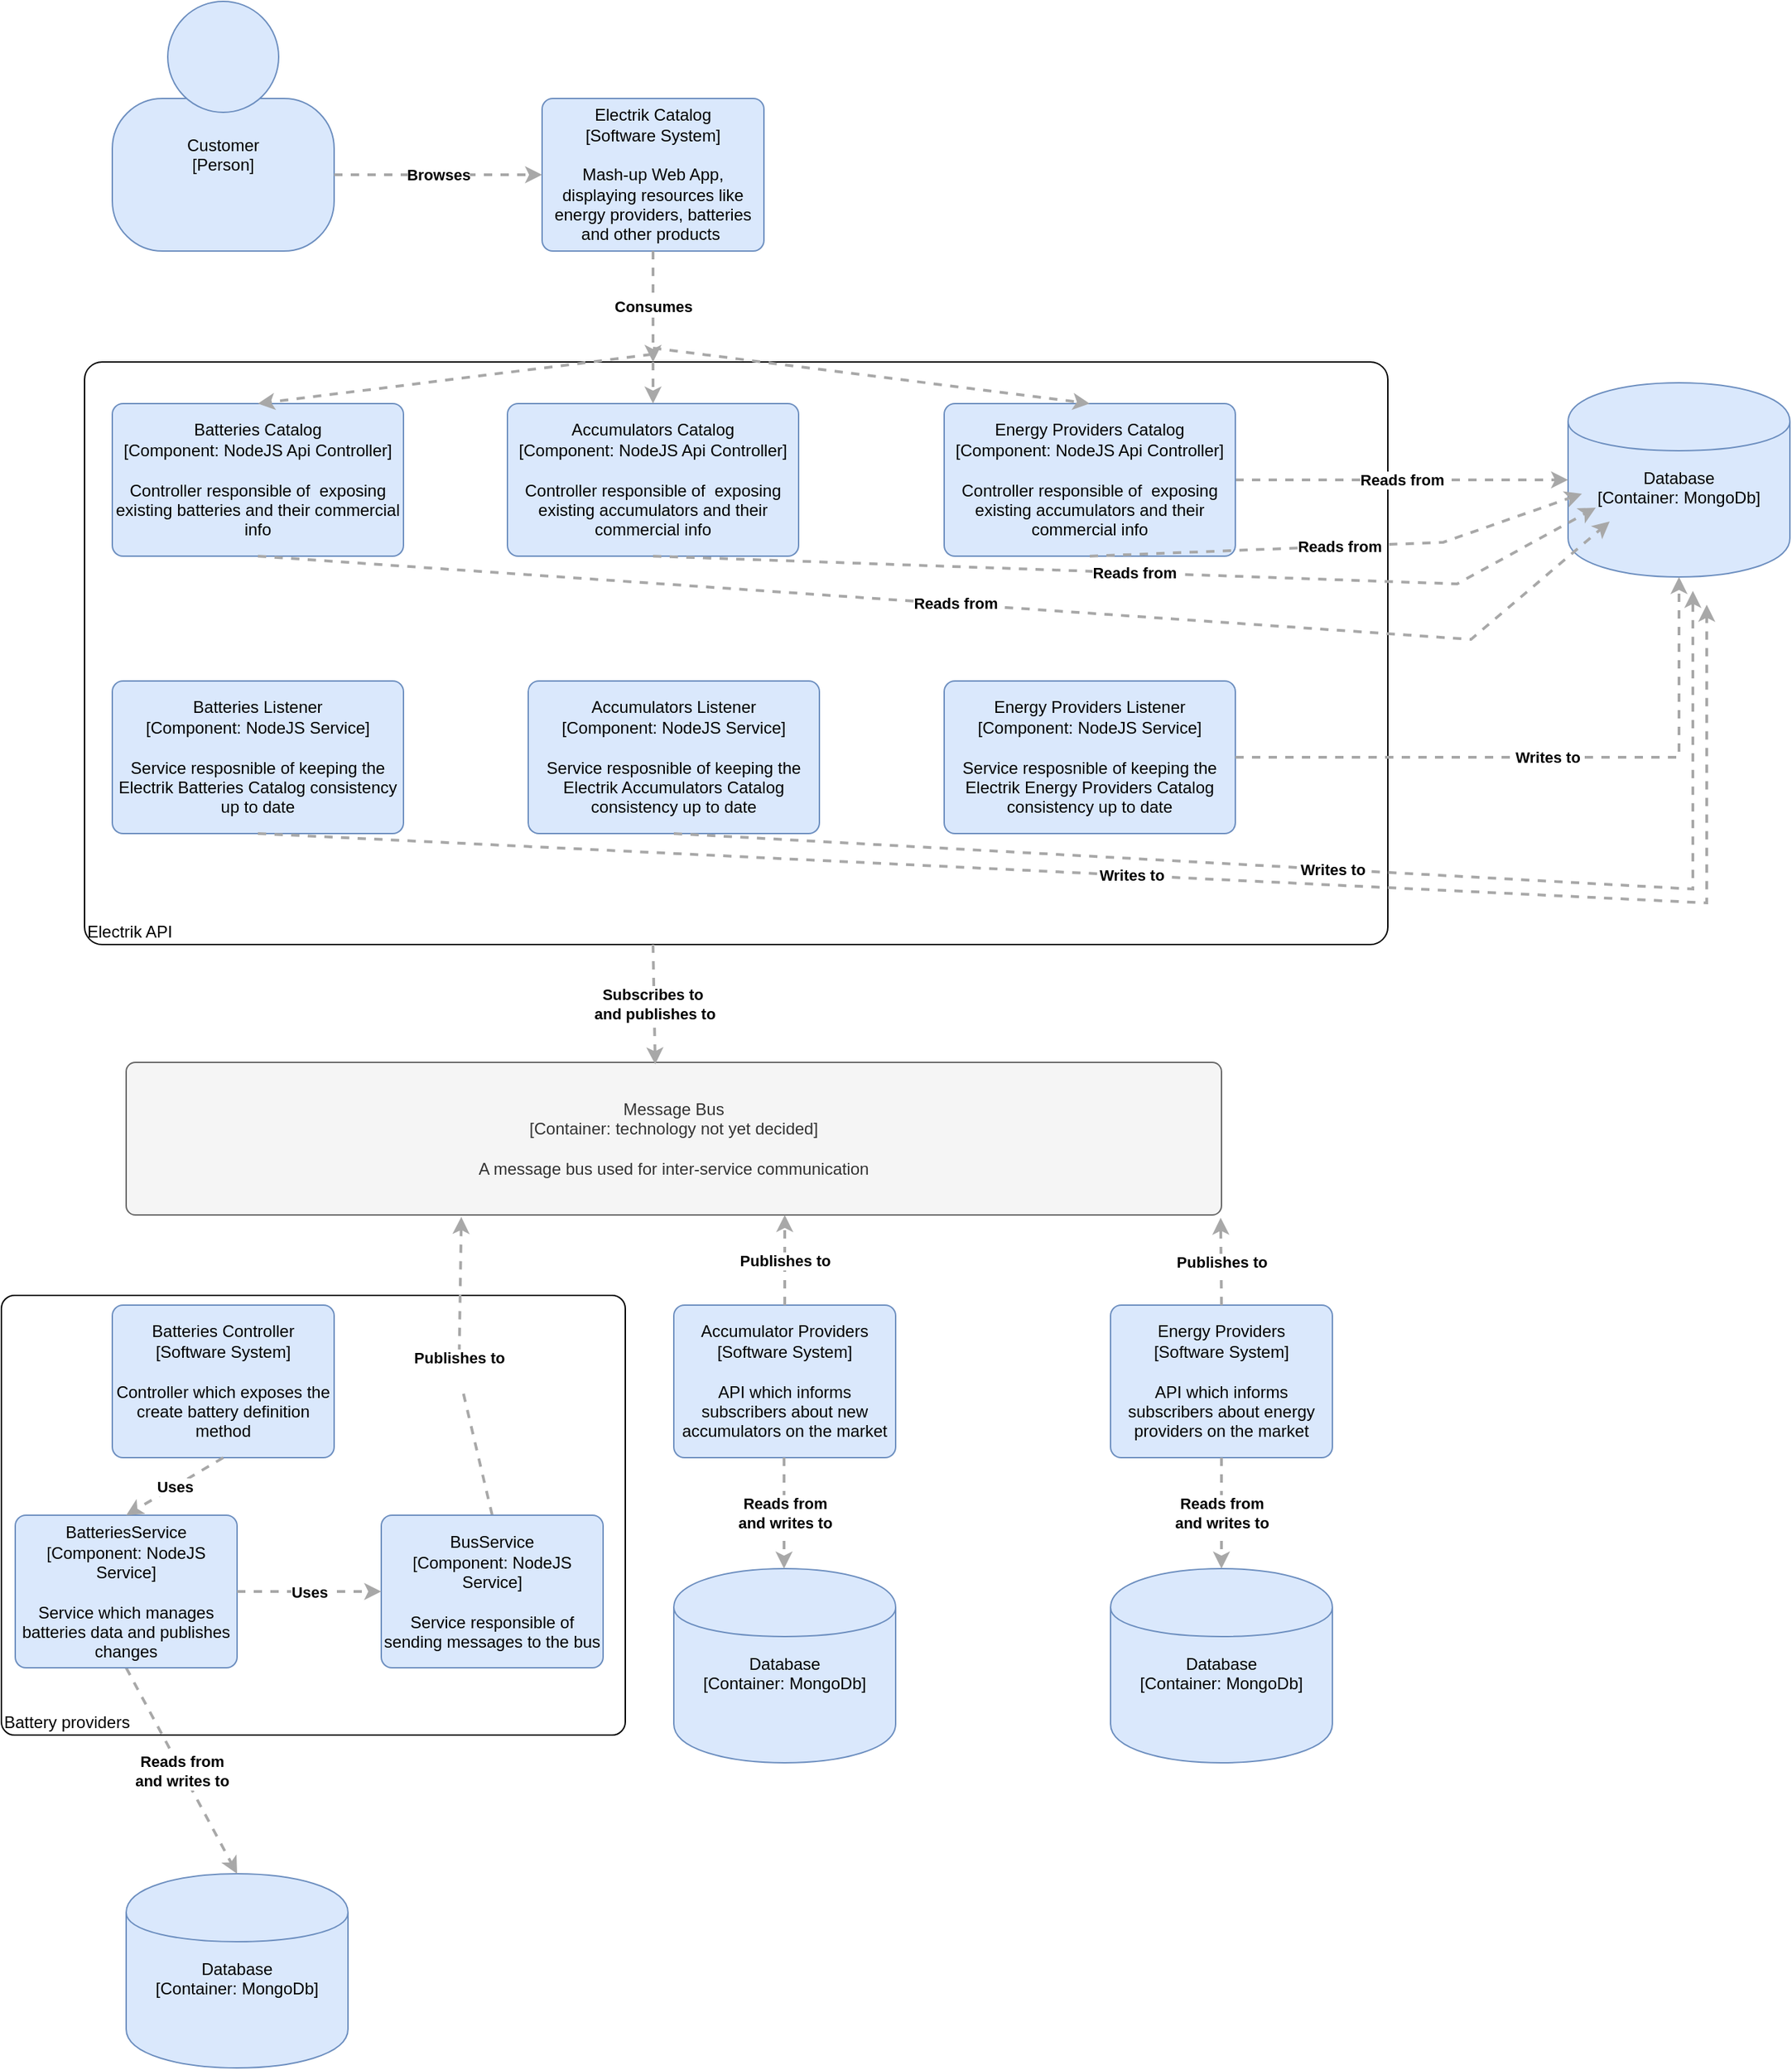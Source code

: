 <mxfile version="12.3.0" type="device" pages="1"><diagram id="S8GcmZD_nUN-m60PiGuX" name="Page-1"><mxGraphModel dx="2333" dy="1813" grid="1" gridSize="10" guides="1" tooltips="1" connect="1" arrows="1" fold="1" page="1" pageScale="1" pageWidth="850" pageHeight="1100" math="0" shadow="0"><root><mxCell id="0"/><mxCell id="1" parent="0"/><object label="&lt;div style=&quot;text-align: left&quot;&gt;Battery providers&lt;/div&gt;" placeholders="1" c4Name="name" c4Type="ExecutionEnvironment" c4Application="applicationAndVersion" id="nva36euREZDFfCbOD_T6-30"><mxCell style="rounded=1;whiteSpace=wrap;html=1;labelBackgroundColor=none;fillColor=#ffffff;fontColor=#000000;align=left;arcSize=3;strokeColor=#000000;verticalAlign=bottom;" vertex="1" parent="1"><mxGeometry x="-10" y="913" width="450" height="317" as="geometry"/><C4ExecutionEnvironment as="c4"/></mxCell></object><object label="&lt;div style=&quot;text-align: left&quot;&gt;Electrik API&lt;/div&gt;" placeholders="1" c4Name="name" c4Type="ExecutionEnvironment" c4Application="applicationAndVersion" id="nva36euREZDFfCbOD_T6-1"><mxCell style="rounded=1;whiteSpace=wrap;html=1;labelBackgroundColor=none;fillColor=#ffffff;fontColor=#000000;align=left;arcSize=3;strokeColor=#000000;verticalAlign=bottom;" vertex="1" parent="1"><mxGeometry x="50" y="240" width="940" height="420" as="geometry"/><C4ExecutionEnvironment as="c4"/></mxCell></object><mxCell id="EkHhZAnGjiriXYfSdIxr-1" value="" style="group;rounded=0;labelBackgroundColor=none;fillColor=none;fontColor=#000000;align=center;html=1;" parent="1" vertex="1" connectable="0"><mxGeometry x="70" y="-20" width="160" height="180" as="geometry"/><C4Person as="c4"/></mxCell><object label="Customer&lt;div&gt;[Person]&lt;/div&gt;&lt;div&gt;&lt;br&gt;&lt;/div&gt;&lt;div&gt;&lt;br&gt;&lt;/div&gt;" placeholders="1" c4Name="name" c4Type="body" c4Description="Beschreibung" id="EkHhZAnGjiriXYfSdIxr-2"><mxCell style="rounded=1;whiteSpace=wrap;html=1;labelBackgroundColor=none;fillColor=#dae8fc;fontColor=#000000;align=center;arcSize=33;strokeColor=#6c8ebf;" parent="EkHhZAnGjiriXYfSdIxr-1" vertex="1"><mxGeometry y="70" width="160" height="110" as="geometry"/><C4Person as="c4"/></mxCell></object><mxCell id="EkHhZAnGjiriXYfSdIxr-3" value="" style="ellipse;whiteSpace=wrap;html=1;aspect=fixed;rounded=0;labelBackgroundColor=none;fillColor=#dae8fc;fontSize=12;fontColor=#000000;align=center;strokeColor=#6c8ebf;" parent="EkHhZAnGjiriXYfSdIxr-1" vertex="1"><mxGeometry x="40" width="80" height="80" as="geometry"/><C4Person as="c4"/></mxCell><object label="Electrik Catalog&lt;div&gt;[Software System]&lt;/div&gt;&lt;div&gt;&lt;br&gt;&lt;/div&gt;&lt;div&gt;Mash-up Web App, displaying resources like energy providers, batteries and other products&amp;nbsp;&lt;/div&gt;" placeholders="1" c4Name="name" c4Type="SoftwareSystem" c4Description="Beschreibung" id="EkHhZAnGjiriXYfSdIxr-4"><mxCell style="rounded=1;whiteSpace=wrap;html=1;labelBackgroundColor=none;fillColor=#dae8fc;fontColor=#000000;align=center;arcSize=7;strokeColor=#6c8ebf;" parent="1" vertex="1"><mxGeometry x="380" y="50" width="160" height="110" as="geometry"/><C4SoftwareSystem as="c4"/></mxCell></object><object label="&lt;div style=&quot;text-align: left&quot;&gt;&lt;div style=&quot;text-align: center&quot;&gt;&lt;b&gt;Browses&lt;/b&gt;&lt;/div&gt;&lt;/div&gt;" c4Type="Relationship" c4Description="Beschreibung" c4Technology="technology" id="EkHhZAnGjiriXYfSdIxr-5"><mxCell style="edgeStyle=none;rounded=0;html=1;entryX=0;entryY=0.5;jettySize=auto;orthogonalLoop=1;strokeColor=#A8A8A8;strokeWidth=2;fontColor=#000000;jumpStyle=none;dashed=1;exitX=1;exitY=0.5;exitDx=0;exitDy=0;entryDx=0;entryDy=0;" parent="1" source="EkHhZAnGjiriXYfSdIxr-2" target="EkHhZAnGjiriXYfSdIxr-4" edge="1"><mxGeometry width="160" relative="1" as="geometry"><mxPoint x="250" y="230" as="sourcePoint"/><mxPoint x="410" y="230" as="targetPoint"/></mxGeometry><C4Relationship as="c4"/></mxCell></object><object label="&lt;div style=&quot;text-align: left&quot;&gt;&lt;div style=&quot;text-align: center&quot;&gt;&lt;b&gt;Consumes&lt;/b&gt;&lt;/div&gt;&lt;/div&gt;" c4Type="Relationship" c4Description="Beschreibung" c4Technology="technology" id="EkHhZAnGjiriXYfSdIxr-7"><mxCell style="edgeStyle=none;rounded=0;html=1;entryX=0.5;entryY=0;jettySize=auto;orthogonalLoop=1;strokeColor=#A8A8A8;strokeWidth=2;fontColor=#000000;jumpStyle=none;dashed=1;exitX=0.5;exitY=1;exitDx=0;exitDy=0;entryDx=0;entryDy=0;" parent="1" source="EkHhZAnGjiriXYfSdIxr-4" edge="1"><mxGeometry width="160" relative="1" as="geometry"><mxPoint x="500" y="190" as="sourcePoint"/><mxPoint x="460" y="240" as="targetPoint"/></mxGeometry><C4Relationship as="c4"/></mxCell></object><object label="&lt;span&gt;Database&lt;/span&gt;&lt;div&gt;[Container:&amp;nbsp;MongoDb]&lt;/div&gt;&lt;div&gt;&lt;br&gt;&lt;/div&gt;&lt;div&gt;&lt;br&gt;&lt;/div&gt;" placeholders="1" c4Type="Database" c4Technology="technology" c4Description="Beschreibung" id="EkHhZAnGjiriXYfSdIxr-8"><mxCell style="shape=cylinder;whiteSpace=wrap;html=1;boundedLbl=1;rounded=0;labelBackgroundColor=none;fillColor=#dae8fc;fontSize=12;fontColor=#000000;align=center;strokeColor=#6c8ebf;" parent="1" vertex="1"><mxGeometry x="1120" y="255" width="160" height="140" as="geometry"/><C4Database as="c4"/></mxCell></object><object label="&lt;div style=&quot;text-align: left&quot;&gt;&lt;div style=&quot;text-align: center&quot;&gt;&lt;b&gt;Reads from&lt;/b&gt;&lt;/div&gt;&lt;/div&gt;" c4Type="Relationship" c4Description="Beschreibung" c4Technology="technology" id="EkHhZAnGjiriXYfSdIxr-9"><mxCell style="edgeStyle=none;rounded=0;html=1;entryX=0;entryY=0.5;jettySize=auto;orthogonalLoop=1;strokeColor=#A8A8A8;strokeWidth=2;fontColor=#000000;jumpStyle=none;dashed=1;entryDx=0;entryDy=0;exitX=1;exitY=0.5;exitDx=0;exitDy=0;" parent="1" source="nva36euREZDFfCbOD_T6-7" target="EkHhZAnGjiriXYfSdIxr-8" edge="1"><mxGeometry width="160" relative="1" as="geometry"><mxPoint x="990" y="360" as="sourcePoint"/><mxPoint x="380" y="520" as="targetPoint"/></mxGeometry><C4Relationship as="c4"/></mxCell></object><object label="&lt;span&gt;Message Bus&lt;/span&gt;&lt;div&gt;[Container:&amp;nbsp;&lt;span&gt;technology not yet decided&lt;/span&gt;&lt;span&gt;]&lt;/span&gt;&lt;/div&gt;&lt;div&gt;&lt;br&gt;&lt;/div&gt;&lt;div&gt;A message bus used for inter-service communication&lt;/div&gt;" placeholders="1" c4Name="name" c4Type="Container" c4Technology="technology" c4Description="Beschreibung" id="EkHhZAnGjiriXYfSdIxr-10"><mxCell style="rounded=1;whiteSpace=wrap;html=1;labelBackgroundColor=none;fillColor=#f5f5f5;fontColor=#333333;align=center;arcSize=6;strokeColor=#666666;" parent="1" vertex="1"><mxGeometry x="80" y="745" width="790" height="110" as="geometry"/><C4Container as="c4"/></mxCell></object><object label="&lt;div style=&quot;text-align: left&quot;&gt;&lt;div style=&quot;text-align: center&quot;&gt;&lt;b&gt;Subscribes to&amp;nbsp;&lt;/b&gt;&lt;/div&gt;&lt;div style=&quot;text-align: center&quot;&gt;&lt;b&gt;and publishes to&lt;/b&gt;&lt;/div&gt;&lt;/div&gt;" c4Type="Relationship" c4Description="Beschreibung" c4Technology="technology" id="EkHhZAnGjiriXYfSdIxr-11"><mxCell style="edgeStyle=none;rounded=0;html=1;entryX=0.483;entryY=0.013;jettySize=auto;orthogonalLoop=1;strokeColor=#A8A8A8;strokeWidth=2;fontColor=#000000;jumpStyle=none;dashed=1;exitX=0.5;exitY=1;exitDx=0;exitDy=0;entryDx=0;entryDy=0;entryPerimeter=0;" parent="1" target="EkHhZAnGjiriXYfSdIxr-10" edge="1"><mxGeometry width="160" relative="1" as="geometry"><mxPoint x="460" y="660" as="sourcePoint"/><mxPoint x="230" y="860" as="targetPoint"/></mxGeometry><C4Relationship as="c4"/></mxCell></object><object label="Batteries Controller&lt;div&gt;[Software System]&lt;/div&gt;&lt;div&gt;&lt;br&gt;&lt;/div&gt;&lt;div&gt;Controller which exposes the create battery definition method&lt;/div&gt;" placeholders="1" c4Name="name" c4Type="SoftwareSystem" c4Description="Beschreibung" id="EkHhZAnGjiriXYfSdIxr-12"><mxCell style="rounded=1;whiteSpace=wrap;html=1;labelBackgroundColor=none;fillColor=#dae8fc;fontColor=#000000;align=center;arcSize=7;strokeColor=#6c8ebf;" parent="1" vertex="1"><mxGeometry x="70" y="920" width="160" height="110" as="geometry"/><C4SoftwareSystem as="c4"/></mxCell></object><object label="&lt;div style=&quot;text-align: left&quot;&gt;&lt;div style=&quot;text-align: center&quot;&gt;&lt;b&gt;Publishes to&lt;/b&gt;&lt;/div&gt;&lt;div style=&quot;text-align: center&quot;&gt;&lt;b&gt;&lt;br&gt;&lt;/b&gt;&lt;/div&gt;&lt;/div&gt;" c4Type="Relationship" c4Description="Beschreibung" c4Technology="technology" id="EkHhZAnGjiriXYfSdIxr-13"><mxCell style="edgeStyle=none;rounded=0;html=1;entryX=0.306;entryY=1.013;jettySize=auto;orthogonalLoop=1;strokeColor=#A8A8A8;strokeWidth=2;fontColor=#000000;jumpStyle=none;dashed=1;entryDx=0;entryDy=0;exitX=0.5;exitY=0;exitDx=0;exitDy=0;entryPerimeter=0;" parent="1" source="nva36euREZDFfCbOD_T6-32" target="EkHhZAnGjiriXYfSdIxr-10" edge="1"><mxGeometry width="160" relative="1" as="geometry"><mxPoint x="70" y="1050" as="sourcePoint"/><mxPoint x="230" y="1050" as="targetPoint"/><Array as="points"><mxPoint x="320" y="970"/></Array></mxGeometry><C4Relationship as="c4"/></mxCell></object><object label="Accumulator Providers&lt;div&gt;[Software System]&lt;/div&gt;&lt;div&gt;&lt;br&gt;&lt;/div&gt;&lt;div&gt;API which informs subscribers about new accumulators on the market&lt;br&gt;&lt;/div&gt;" placeholders="1" c4Name="name" c4Type="SoftwareSystem" c4Description="Beschreibung" id="EkHhZAnGjiriXYfSdIxr-14"><mxCell style="rounded=1;whiteSpace=wrap;html=1;labelBackgroundColor=none;fillColor=#dae8fc;fontColor=#000000;align=center;arcSize=7;strokeColor=#6c8ebf;" parent="1" vertex="1"><mxGeometry x="475" y="920" width="160" height="110" as="geometry"/><C4SoftwareSystem as="c4"/></mxCell></object><object label="Energy Providers&lt;div&gt;[Software System]&lt;/div&gt;&lt;div&gt;&lt;br&gt;&lt;/div&gt;&lt;div&gt;API which informs subscribers about energy providers on the market&lt;br&gt;&lt;/div&gt;" placeholders="1" c4Name="name" c4Type="SoftwareSystem" c4Description="Beschreibung" id="EkHhZAnGjiriXYfSdIxr-15"><mxCell style="rounded=1;whiteSpace=wrap;html=1;labelBackgroundColor=none;fillColor=#dae8fc;fontColor=#000000;align=center;arcSize=7;strokeColor=#6c8ebf;" parent="1" vertex="1"><mxGeometry x="790" y="920" width="160" height="110" as="geometry"/><C4SoftwareSystem as="c4"/></mxCell></object><object label="&lt;div style=&quot;text-align: left&quot;&gt;&lt;div style=&quot;text-align: center&quot;&gt;&lt;b&gt;Publishes to&lt;/b&gt;&lt;/div&gt;&lt;/div&gt;" c4Type="Relationship" c4Description="Beschreibung" c4Technology="technology" id="EkHhZAnGjiriXYfSdIxr-17"><mxCell style="edgeStyle=none;rounded=0;html=1;entryX=0.5;entryY=1;jettySize=auto;orthogonalLoop=1;strokeColor=#A8A8A8;strokeWidth=2;fontColor=#000000;jumpStyle=none;dashed=1;exitX=0.5;exitY=0;exitDx=0;exitDy=0;entryDx=0;entryDy=0;" parent="1" source="EkHhZAnGjiriXYfSdIxr-14" edge="1"><mxGeometry width="160" relative="1" as="geometry"><mxPoint x="150" y="1140" as="sourcePoint"/><mxPoint x="555" y="855" as="targetPoint"/></mxGeometry><C4Relationship as="c4"/></mxCell></object><object label="&lt;div style=&quot;text-align: left&quot;&gt;&lt;div style=&quot;text-align: center&quot;&gt;&lt;b&gt;Publishes to&lt;/b&gt;&lt;/div&gt;&lt;/div&gt;" c4Type="Relationship" c4Description="Beschreibung" c4Technology="technology" id="EkHhZAnGjiriXYfSdIxr-18"><mxCell style="edgeStyle=none;rounded=0;html=1;entryX=0.898;entryY=1.018;jettySize=auto;orthogonalLoop=1;strokeColor=#A8A8A8;strokeWidth=2;fontColor=#000000;jumpStyle=none;dashed=1;exitX=0.5;exitY=0;exitDx=0;exitDy=0;entryDx=0;entryDy=0;entryPerimeter=0;" parent="1" source="EkHhZAnGjiriXYfSdIxr-15" edge="1"><mxGeometry width="160" relative="1" as="geometry"><mxPoint x="150" y="1140" as="sourcePoint"/><mxPoint x="869.42" y="856.98" as="targetPoint"/></mxGeometry><C4Relationship as="c4"/></mxCell></object><object label="&lt;span&gt;Database&lt;/span&gt;&lt;div&gt;[Container:&amp;nbsp;MongoDb]&lt;/div&gt;&lt;div&gt;&lt;br&gt;&lt;/div&gt;&lt;div&gt;&lt;br&gt;&lt;/div&gt;" placeholders="1" c4Type="Database" c4Technology="technology" c4Description="Beschreibung" id="EkHhZAnGjiriXYfSdIxr-19"><mxCell style="shape=cylinder;whiteSpace=wrap;html=1;boundedLbl=1;rounded=0;labelBackgroundColor=none;fillColor=#dae8fc;fontSize=12;fontColor=#000000;align=center;strokeColor=#6c8ebf;" parent="1" vertex="1"><mxGeometry x="80" y="1330" width="160" height="140" as="geometry"/><C4Database as="c4"/></mxCell></object><object label="&lt;span&gt;Database&lt;/span&gt;&lt;div&gt;[Container:&amp;nbsp;MongoDb]&lt;/div&gt;&lt;div&gt;&lt;br&gt;&lt;/div&gt;&lt;div&gt;&lt;br&gt;&lt;/div&gt;" placeholders="1" c4Type="Database" c4Technology="technology" c4Description="Beschreibung" id="EkHhZAnGjiriXYfSdIxr-20"><mxCell style="shape=cylinder;whiteSpace=wrap;html=1;boundedLbl=1;rounded=0;labelBackgroundColor=none;fillColor=#dae8fc;fontSize=12;fontColor=#000000;align=center;strokeColor=#6c8ebf;" parent="1" vertex="1"><mxGeometry x="475" y="1110" width="160" height="140" as="geometry"/><C4Database as="c4"/></mxCell></object><object label="&lt;span&gt;Database&lt;/span&gt;&lt;div&gt;[Container:&amp;nbsp;MongoDb]&lt;/div&gt;&lt;div&gt;&lt;br&gt;&lt;/div&gt;&lt;div&gt;&lt;br&gt;&lt;/div&gt;" placeholders="1" c4Type="Database" c4Technology="technology" c4Description="Beschreibung" id="EkHhZAnGjiriXYfSdIxr-21"><mxCell style="shape=cylinder;whiteSpace=wrap;html=1;boundedLbl=1;rounded=0;labelBackgroundColor=none;fillColor=#dae8fc;fontSize=12;fontColor=#000000;align=center;strokeColor=#6c8ebf;" parent="1" vertex="1"><mxGeometry x="790" y="1110" width="160" height="140" as="geometry"/><C4Database as="c4"/></mxCell></object><object label="&lt;div style=&quot;text-align: left&quot;&gt;&lt;div style=&quot;text-align: center&quot;&gt;&lt;b&gt;Reads from&lt;/b&gt;&lt;/div&gt;&lt;div style=&quot;text-align: center&quot;&gt;&lt;b&gt;and writes to&lt;/b&gt;&lt;/div&gt;&lt;/div&gt;" c4Type="Relationship" c4Description="Beschreibung" c4Technology="technology" id="EkHhZAnGjiriXYfSdIxr-22"><mxCell style="edgeStyle=none;rounded=0;html=1;entryX=0.5;entryY=0;jettySize=auto;orthogonalLoop=1;strokeColor=#A8A8A8;strokeWidth=2;fontColor=#000000;jumpStyle=none;dashed=1;exitX=0.5;exitY=1;exitDx=0;exitDy=0;entryDx=0;entryDy=0;" parent="1" source="nva36euREZDFfCbOD_T6-31" target="EkHhZAnGjiriXYfSdIxr-19" edge="1"><mxGeometry width="160" relative="1" as="geometry"><mxPoint x="160" y="1250" as="sourcePoint"/><mxPoint x="230" y="1470" as="targetPoint"/></mxGeometry><C4Relationship as="c4"/></mxCell></object><object label="&lt;div style=&quot;text-align: left&quot;&gt;&lt;div style=&quot;text-align: center&quot;&gt;&lt;b&gt;Reads from&lt;/b&gt;&lt;/div&gt;&lt;div style=&quot;text-align: center&quot;&gt;&lt;b&gt;and writes to&lt;/b&gt;&lt;/div&gt;&lt;/div&gt;" c4Type="Relationship" c4Description="Beschreibung" c4Technology="technology" id="EkHhZAnGjiriXYfSdIxr-23"><mxCell style="edgeStyle=none;rounded=0;html=1;entryX=0.5;entryY=0;jettySize=auto;orthogonalLoop=1;strokeColor=#A8A8A8;strokeWidth=2;fontColor=#000000;jumpStyle=none;dashed=1;exitX=0.5;exitY=1;exitDx=0;exitDy=0;entryDx=0;entryDy=0;" parent="1" edge="1"><mxGeometry width="160" relative="1" as="geometry"><mxPoint x="554.5" y="1030" as="sourcePoint"/><mxPoint x="554.5" y="1110" as="targetPoint"/></mxGeometry><C4Relationship as="c4"/></mxCell></object><object label="&lt;div style=&quot;text-align: left&quot;&gt;&lt;div style=&quot;text-align: center&quot;&gt;&lt;b&gt;Reads from&lt;/b&gt;&lt;/div&gt;&lt;div style=&quot;text-align: center&quot;&gt;&lt;b&gt;and writes to&lt;/b&gt;&lt;/div&gt;&lt;/div&gt;" c4Type="Relationship" c4Description="Beschreibung" c4Technology="technology" id="EkHhZAnGjiriXYfSdIxr-24"><mxCell style="edgeStyle=none;rounded=0;html=1;entryX=0.5;entryY=0;jettySize=auto;orthogonalLoop=1;strokeColor=#A8A8A8;strokeWidth=2;fontColor=#000000;jumpStyle=none;dashed=1;exitX=0.5;exitY=1;exitDx=0;exitDy=0;entryDx=0;entryDy=0;" parent="1" source="EkHhZAnGjiriXYfSdIxr-15" target="EkHhZAnGjiriXYfSdIxr-21" edge="1"><mxGeometry width="160" relative="1" as="geometry"><mxPoint x="260" y="1050" as="sourcePoint"/><mxPoint x="260" y="1130" as="targetPoint"/></mxGeometry><C4Relationship as="c4"/></mxCell></object><object label="&lt;span&gt;Batteries Catalog&lt;/span&gt;&lt;div&gt;[Component:&amp;nbsp;&lt;span&gt;NodeJS Api Controller&lt;/span&gt;&lt;span&gt;]&lt;/span&gt;&lt;/div&gt;&lt;div&gt;&lt;br&gt;&lt;/div&gt;&lt;div&gt;Controller responsible of&amp;nbsp; exposing existing batteries and their commercial info&lt;/div&gt;" placeholders="1" c4Name="name" c4Type="Component" c4Technology="technology" c4Description="Beschreibung" id="nva36euREZDFfCbOD_T6-2"><mxCell style="rounded=1;whiteSpace=wrap;html=1;labelBackgroundColor=none;fillColor=#dae8fc;fontColor=#000000;align=center;arcSize=7;strokeColor=#6c8ebf;" vertex="1" parent="1"><mxGeometry x="70" y="270" width="210" height="110" as="geometry"/><C4Component as="c4"/></mxCell></object><object label="&lt;span&gt;Accumulators Catalog&lt;/span&gt;&lt;div&gt;[Component:&amp;nbsp;&lt;span&gt;NodeJS Api Controller&lt;/span&gt;&lt;span&gt;]&lt;/span&gt;&lt;/div&gt;&lt;div&gt;&lt;br&gt;&lt;/div&gt;&lt;div&gt;Controller responsible of&amp;nbsp; exposing existing accumulators and their commercial info&lt;/div&gt;" placeholders="1" c4Name="name" c4Type="Component" c4Technology="technology" c4Description="Beschreibung" id="nva36euREZDFfCbOD_T6-3"><mxCell style="rounded=1;whiteSpace=wrap;html=1;labelBackgroundColor=none;fillColor=#dae8fc;fontColor=#000000;align=center;arcSize=7;strokeColor=#6c8ebf;" vertex="1" parent="1"><mxGeometry x="355" y="270" width="210" height="110" as="geometry"/><C4Component as="c4"/></mxCell></object><object label="&lt;span&gt;Energy Providers Catalog&lt;/span&gt;&lt;div&gt;[Component:&amp;nbsp;&lt;span&gt;NodeJS Api Controller&lt;/span&gt;&lt;span&gt;]&lt;/span&gt;&lt;/div&gt;&lt;div&gt;&lt;br&gt;&lt;/div&gt;&lt;div&gt;Controller responsible of&amp;nbsp; exposing existing accumulators and their commercial info&lt;/div&gt;" placeholders="1" c4Name="name" c4Type="Component" c4Technology="technology" c4Description="Beschreibung" id="nva36euREZDFfCbOD_T6-7"><mxCell style="rounded=1;whiteSpace=wrap;html=1;labelBackgroundColor=none;fillColor=#dae8fc;fontColor=#000000;align=center;arcSize=7;strokeColor=#6c8ebf;" vertex="1" parent="1"><mxGeometry x="670" y="270" width="210" height="110" as="geometry"/><C4Component as="c4"/></mxCell></object><object label="&lt;span&gt;Batteries Listener&lt;/span&gt;&lt;div&gt;[Component:&amp;nbsp;&lt;span&gt;NodeJS Service&lt;/span&gt;&lt;span&gt;]&lt;/span&gt;&lt;/div&gt;&lt;div&gt;&lt;br&gt;&lt;/div&gt;&lt;div&gt;Service resposnible of keeping the Electrik Batteries Catalog consistency up to date&lt;/div&gt;" placeholders="1" c4Name="name" c4Type="Component" c4Technology="technology" c4Description="Beschreibung" id="nva36euREZDFfCbOD_T6-9"><mxCell style="rounded=1;whiteSpace=wrap;html=1;labelBackgroundColor=none;fillColor=#dae8fc;fontColor=#000000;align=center;arcSize=7;strokeColor=#6c8ebf;" vertex="1" parent="1"><mxGeometry x="70" y="470" width="210" height="110" as="geometry"/><C4Component as="c4"/></mxCell></object><object label="&lt;span&gt;Accumulators Listener&lt;/span&gt;&lt;div&gt;[Component:&amp;nbsp;&lt;span&gt;NodeJS Service&lt;/span&gt;&lt;span&gt;]&lt;/span&gt;&lt;/div&gt;&lt;div&gt;&lt;br&gt;&lt;/div&gt;&lt;div&gt;Service resposnible of keeping the Electrik Accumulators Catalog consistency up to date&lt;/div&gt;" placeholders="1" c4Name="name" c4Type="Component" c4Technology="technology" c4Description="Beschreibung" id="nva36euREZDFfCbOD_T6-14"><mxCell style="rounded=1;whiteSpace=wrap;html=1;labelBackgroundColor=none;fillColor=#dae8fc;fontColor=#000000;align=center;arcSize=7;strokeColor=#6c8ebf;" vertex="1" parent="1"><mxGeometry x="370" y="470" width="210" height="110" as="geometry"/><C4Component as="c4"/></mxCell></object><object label="&lt;span&gt;Energy Providers Listener&lt;/span&gt;&lt;div&gt;[Component:&amp;nbsp;&lt;span&gt;NodeJS Service&lt;/span&gt;&lt;span&gt;]&lt;/span&gt;&lt;/div&gt;&lt;div&gt;&lt;br&gt;&lt;/div&gt;&lt;div&gt;Service resposnible of keeping the Electrik Energy Providers Catalog consistency up to date&lt;/div&gt;" placeholders="1" c4Name="name" c4Type="Component" c4Technology="technology" c4Description="Beschreibung" id="nva36euREZDFfCbOD_T6-16"><mxCell style="rounded=1;whiteSpace=wrap;html=1;labelBackgroundColor=none;fillColor=#dae8fc;fontColor=#000000;align=center;arcSize=7;strokeColor=#6c8ebf;" vertex="1" parent="1"><mxGeometry x="670" y="470" width="210" height="110" as="geometry"/><C4Component as="c4"/></mxCell></object><object label="&lt;div style=&quot;text-align: left&quot;&gt;&lt;div style=&quot;text-align: center&quot;&gt;&lt;b&gt;Writes to&lt;/b&gt;&lt;/div&gt;&lt;/div&gt;" c4Type="Relationship" c4Description="Beschreibung" c4Technology="technology" id="nva36euREZDFfCbOD_T6-17"><mxCell style="edgeStyle=none;rounded=0;html=1;jettySize=auto;orthogonalLoop=1;strokeColor=#A8A8A8;strokeWidth=2;fontColor=#000000;jumpStyle=none;dashed=1;exitX=1;exitY=0.5;exitDx=0;exitDy=0;entryX=0.5;entryY=1;entryDx=0;entryDy=0;" edge="1" parent="1" source="nva36euREZDFfCbOD_T6-16" target="EkHhZAnGjiriXYfSdIxr-8"><mxGeometry width="160" relative="1" as="geometry"><mxPoint x="1010" y="550" as="sourcePoint"/><mxPoint x="1200" y="525" as="targetPoint"/><Array as="points"><mxPoint x="1200" y="525"/></Array></mxGeometry><C4Relationship as="c4"/></mxCell></object><object label="&lt;div style=&quot;text-align: left&quot;&gt;&lt;div style=&quot;text-align: center&quot;&gt;&lt;br&gt;&lt;/div&gt;&lt;/div&gt;" c4Type="Relationship" c4Description="Beschreibung" c4Technology="technology" id="nva36euREZDFfCbOD_T6-18"><mxCell style="edgeStyle=none;rounded=0;html=1;jettySize=auto;orthogonalLoop=1;strokeColor=#A8A8A8;strokeWidth=2;fontColor=#000000;jumpStyle=none;dashed=1;exitX=0.435;exitY=-0.013;exitDx=0;exitDy=0;exitPerimeter=0;entryX=0.5;entryY=0;entryDx=0;entryDy=0;" edge="1" parent="1" source="nva36euREZDFfCbOD_T6-1" target="nva36euREZDFfCbOD_T6-2"><mxGeometry width="160" relative="1" as="geometry"><mxPoint x="50" y="1270" as="sourcePoint"/><mxPoint x="200" y="210" as="targetPoint"/></mxGeometry><C4Relationship as="c4"/></mxCell></object><object label="&lt;div style=&quot;text-align: left&quot;&gt;&lt;div style=&quot;text-align: center&quot;&gt;&lt;br&gt;&lt;/div&gt;&lt;/div&gt;" c4Type="Relationship" c4Description="Beschreibung" c4Technology="technology" id="nva36euREZDFfCbOD_T6-19"><mxCell style="edgeStyle=none;rounded=0;html=1;jettySize=auto;orthogonalLoop=1;strokeColor=#A8A8A8;strokeWidth=2;fontColor=#000000;jumpStyle=none;dashed=1;" edge="1" parent="1" target="nva36euREZDFfCbOD_T6-3"><mxGeometry width="160" relative="1" as="geometry"><mxPoint x="460" y="240" as="sourcePoint"/><mxPoint x="185" y="280" as="targetPoint"/></mxGeometry><C4Relationship as="c4"/></mxCell></object><object label="&lt;div style=&quot;text-align: left&quot;&gt;&lt;div style=&quot;text-align: center&quot;&gt;&lt;br&gt;&lt;/div&gt;&lt;/div&gt;" c4Type="Relationship" c4Description="Beschreibung" c4Technology="technology" id="nva36euREZDFfCbOD_T6-20"><mxCell style="edgeStyle=none;rounded=0;html=1;jettySize=auto;orthogonalLoop=1;strokeColor=#A8A8A8;strokeWidth=2;fontColor=#000000;jumpStyle=none;dashed=1;entryX=0.5;entryY=0;entryDx=0;entryDy=0;" edge="1" parent="1" target="nva36euREZDFfCbOD_T6-7"><mxGeometry width="160" relative="1" as="geometry"><mxPoint x="460" y="230" as="sourcePoint"/><mxPoint x="470" y="280" as="targetPoint"/></mxGeometry><C4Relationship as="c4"/></mxCell></object><object label="&lt;div style=&quot;text-align: left&quot;&gt;&lt;div style=&quot;text-align: center&quot;&gt;&lt;b&gt;Reads from&lt;/b&gt;&lt;/div&gt;&lt;/div&gt;" c4Type="Relationship" c4Description="Beschreibung" c4Technology="technology" id="nva36euREZDFfCbOD_T6-21"><mxCell style="edgeStyle=none;rounded=0;html=1;entryX=0;entryY=0.5;jettySize=auto;orthogonalLoop=1;strokeColor=#A8A8A8;strokeWidth=2;fontColor=#000000;jumpStyle=none;dashed=1;entryDx=0;entryDy=0;exitX=0.5;exitY=1;exitDx=0;exitDy=0;" edge="1" parent="1" source="nva36euREZDFfCbOD_T6-7"><mxGeometry width="160" relative="1" as="geometry"><mxPoint x="890" y="335" as="sourcePoint"/><mxPoint x="1130" y="335" as="targetPoint"/><Array as="points"><mxPoint x="1030" y="370"/></Array></mxGeometry><C4Relationship as="c4"/></mxCell></object><object label="&lt;div style=&quot;text-align: left&quot;&gt;&lt;div style=&quot;text-align: center&quot;&gt;&lt;b&gt;Reads from&lt;/b&gt;&lt;/div&gt;&lt;/div&gt;" c4Type="Relationship" c4Description="Beschreibung" c4Technology="technology" id="nva36euREZDFfCbOD_T6-22"><mxCell style="edgeStyle=none;rounded=0;html=1;entryX=0;entryY=0.5;jettySize=auto;orthogonalLoop=1;strokeColor=#A8A8A8;strokeWidth=2;fontColor=#000000;jumpStyle=none;dashed=1;entryDx=0;entryDy=0;exitX=0.5;exitY=1;exitDx=0;exitDy=0;" edge="1" parent="1" source="nva36euREZDFfCbOD_T6-3"><mxGeometry width="160" relative="1" as="geometry"><mxPoint x="785" y="390" as="sourcePoint"/><mxPoint x="1140" y="345" as="targetPoint"/><Array as="points"><mxPoint x="1040" y="400"/></Array></mxGeometry><C4Relationship as="c4"/></mxCell></object><object label="&lt;div style=&quot;text-align: left&quot;&gt;&lt;div style=&quot;text-align: center&quot;&gt;&lt;b&gt;Reads from&lt;/b&gt;&lt;/div&gt;&lt;/div&gt;" c4Type="Relationship" c4Description="Beschreibung" c4Technology="technology" id="nva36euREZDFfCbOD_T6-23"><mxCell style="edgeStyle=none;rounded=0;html=1;entryX=0;entryY=0.5;jettySize=auto;orthogonalLoop=1;strokeColor=#A8A8A8;strokeWidth=2;fontColor=#000000;jumpStyle=none;dashed=1;entryDx=0;entryDy=0;exitX=0.5;exitY=1;exitDx=0;exitDy=0;" edge="1" parent="1" source="nva36euREZDFfCbOD_T6-2"><mxGeometry width="160" relative="1" as="geometry"><mxPoint x="470" y="390" as="sourcePoint"/><mxPoint x="1150" y="355" as="targetPoint"/><Array as="points"><mxPoint x="1050" y="440"/></Array></mxGeometry><C4Relationship as="c4"/></mxCell></object><object label="&lt;div style=&quot;text-align: left&quot;&gt;&lt;div style=&quot;text-align: center&quot;&gt;&lt;b&gt;Writes to&lt;/b&gt;&lt;/div&gt;&lt;/div&gt;" c4Type="Relationship" c4Description="Beschreibung" c4Technology="technology" id="nva36euREZDFfCbOD_T6-24"><mxCell style="edgeStyle=none;rounded=0;html=1;jettySize=auto;orthogonalLoop=1;strokeColor=#A8A8A8;strokeWidth=2;fontColor=#000000;jumpStyle=none;dashed=1;exitX=0.5;exitY=1;exitDx=0;exitDy=0;entryX=0.5;entryY=1;entryDx=0;entryDy=0;" edge="1" parent="1" source="nva36euREZDFfCbOD_T6-14"><mxGeometry width="160" relative="1" as="geometry"><mxPoint x="890" y="535" as="sourcePoint"/><mxPoint x="1210" y="405" as="targetPoint"/><Array as="points"><mxPoint x="1210" y="620"/></Array></mxGeometry><C4Relationship as="c4"/></mxCell></object><object label="&lt;div style=&quot;text-align: left&quot;&gt;&lt;div style=&quot;text-align: center&quot;&gt;&lt;b&gt;Writes to&lt;/b&gt;&lt;/div&gt;&lt;/div&gt;" c4Type="Relationship" c4Description="Beschreibung" c4Technology="technology" id="nva36euREZDFfCbOD_T6-25"><mxCell style="edgeStyle=none;rounded=0;html=1;jettySize=auto;orthogonalLoop=1;strokeColor=#A8A8A8;strokeWidth=2;fontColor=#000000;jumpStyle=none;dashed=1;exitX=0.5;exitY=1;exitDx=0;exitDy=0;entryX=0.5;entryY=1;entryDx=0;entryDy=0;" edge="1" parent="1" source="nva36euREZDFfCbOD_T6-9"><mxGeometry width="160" relative="1" as="geometry"><mxPoint x="485" y="590" as="sourcePoint"/><mxPoint x="1220" y="415" as="targetPoint"/><Array as="points"><mxPoint x="1220" y="630"/></Array></mxGeometry><C4Relationship as="c4"/></mxCell></object><object label="&lt;span&gt;BatteriesService&lt;/span&gt;&lt;div&gt;[Component:&amp;nbsp;&lt;span&gt;NodeJS Service&lt;/span&gt;&lt;span&gt;]&lt;/span&gt;&lt;/div&gt;&lt;div&gt;&lt;br&gt;&lt;/div&gt;&lt;div&gt;Service which manages batteries data and publishes changes&lt;/div&gt;" placeholders="1" c4Name="name" c4Type="Component" c4Technology="technology" c4Description="Beschreibung" id="nva36euREZDFfCbOD_T6-31"><mxCell style="rounded=1;whiteSpace=wrap;html=1;labelBackgroundColor=none;fillColor=#dae8fc;fontColor=#000000;align=center;arcSize=7;strokeColor=#6c8ebf;" vertex="1" parent="1"><mxGeometry y="1071.5" width="160" height="110" as="geometry"/><C4Component as="c4"/></mxCell></object><object label="&lt;span&gt;BusService&lt;/span&gt;&lt;div&gt;[Component:&amp;nbsp;&lt;span&gt;NodeJS Service&lt;/span&gt;&lt;span&gt;]&lt;/span&gt;&lt;/div&gt;&lt;div&gt;&lt;br&gt;&lt;/div&gt;&lt;div&gt;Service responsible of sending messages to the bus&lt;/div&gt;" placeholders="1" c4Name="name" c4Type="Component" c4Technology="technology" c4Description="Beschreibung" id="nva36euREZDFfCbOD_T6-32"><mxCell style="rounded=1;whiteSpace=wrap;html=1;labelBackgroundColor=none;fillColor=#dae8fc;fontColor=#000000;align=center;arcSize=7;strokeColor=#6c8ebf;" vertex="1" parent="1"><mxGeometry x="264" y="1071.5" width="160" height="110" as="geometry"/><C4Component as="c4"/></mxCell></object><object label="&lt;div style=&quot;text-align: left&quot;&gt;&lt;div style=&quot;text-align: center&quot;&gt;&lt;b&gt;Uses&lt;/b&gt;&lt;/div&gt;&lt;/div&gt;" c4Type="Relationship" c4Description="Beschreibung" c4Technology="technology" id="nva36euREZDFfCbOD_T6-33"><mxCell style="edgeStyle=none;rounded=0;html=1;entryX=0;entryY=0.5;jettySize=auto;orthogonalLoop=1;strokeColor=#A8A8A8;strokeWidth=2;fontColor=#000000;jumpStyle=none;dashed=1;entryDx=0;entryDy=0;exitX=1;exitY=0.5;exitDx=0;exitDy=0;" edge="1" parent="1" source="nva36euREZDFfCbOD_T6-31" target="nva36euREZDFfCbOD_T6-32"><mxGeometry width="160" relative="1" as="geometry"><mxPoint x="354" y="1081.5" as="sourcePoint"/><mxPoint x="331.74" y="866.43" as="targetPoint"/><Array as="points"/></mxGeometry><C4Relationship as="c4"/></mxCell></object><object label="&lt;div style=&quot;text-align: left&quot;&gt;&lt;div style=&quot;text-align: center&quot;&gt;&lt;b&gt;Uses&lt;/b&gt;&lt;/div&gt;&lt;/div&gt;" c4Type="Relationship" c4Description="Beschreibung" c4Technology="technology" id="nva36euREZDFfCbOD_T6-34"><mxCell style="edgeStyle=none;rounded=0;html=1;entryX=0.5;entryY=0;jettySize=auto;orthogonalLoop=1;strokeColor=#A8A8A8;strokeWidth=2;fontColor=#000000;jumpStyle=none;dashed=1;entryDx=0;entryDy=0;exitX=0.5;exitY=1;exitDx=0;exitDy=0;" edge="1" parent="1" source="EkHhZAnGjiriXYfSdIxr-12" target="nva36euREZDFfCbOD_T6-31"><mxGeometry width="160" relative="1" as="geometry"><mxPoint x="170" y="1136.5" as="sourcePoint"/><mxPoint x="274" y="1136.5" as="targetPoint"/><Array as="points"/></mxGeometry><C4Relationship as="c4"/></mxCell></object></root></mxGraphModel></diagram></mxfile>